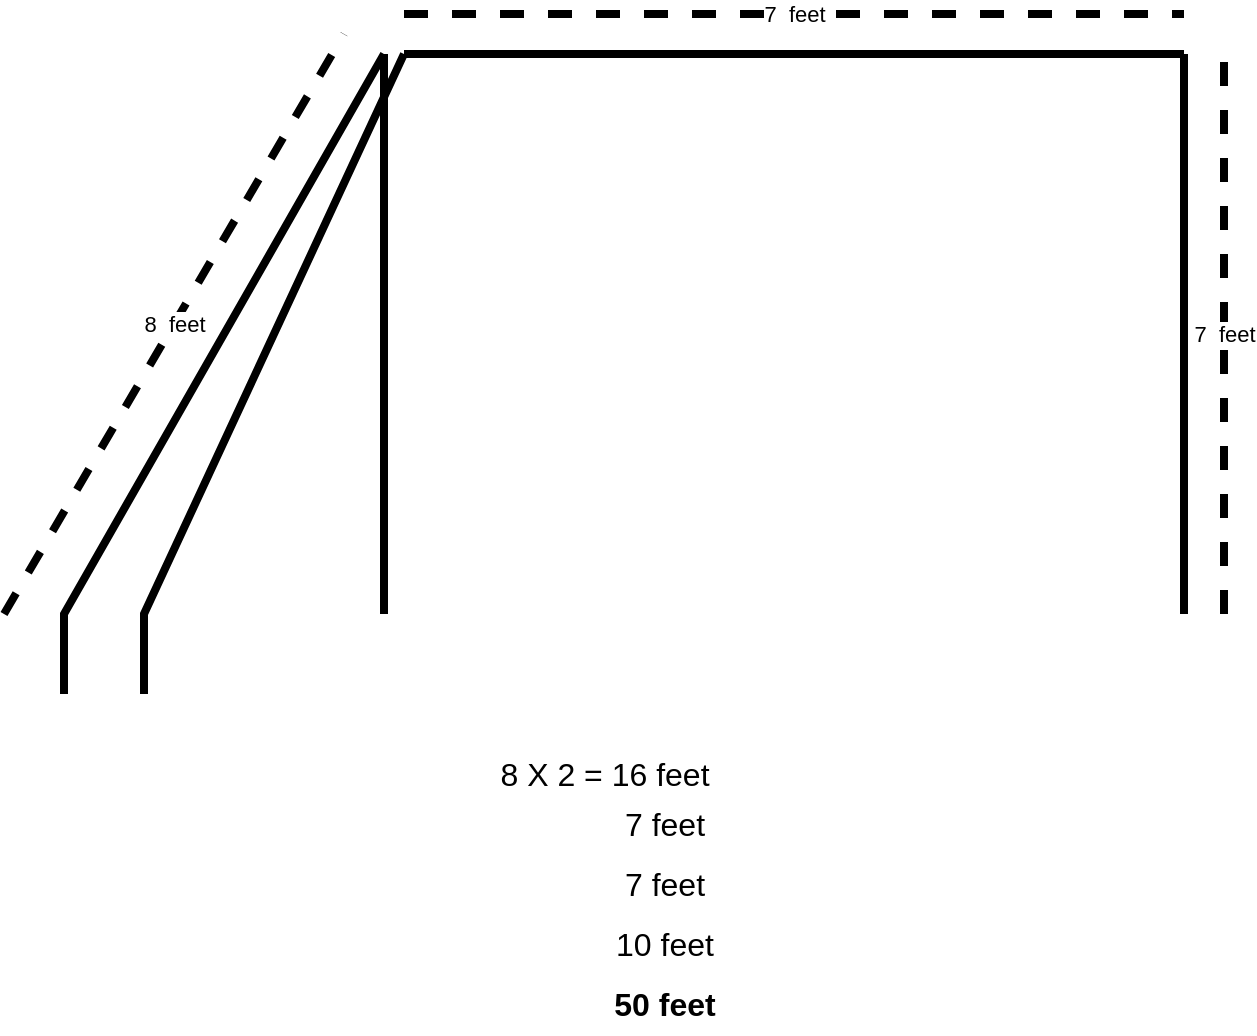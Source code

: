 <mxfile version="20.2.7" type="github" pages="2">
  <diagram id="Unyh-1CdF54ImqMLzRGK" name="hanging thread">
    <mxGraphModel dx="946" dy="615" grid="1" gridSize="10" guides="1" tooltips="1" connect="1" arrows="1" fold="1" page="1" pageScale="1" pageWidth="850" pageHeight="1100" math="0" shadow="0">
      <root>
        <mxCell id="0" />
        <mxCell id="1" parent="0" />
        <mxCell id="uFNHVfIqRroNIkpKN0Jr-1" value="" style="endArrow=none;html=1;rounded=0;strokeWidth=4;" edge="1" parent="1">
          <mxGeometry width="50" height="50" relative="1" as="geometry">
            <mxPoint x="280" y="360" as="sourcePoint" />
            <mxPoint x="280" y="80" as="targetPoint" />
          </mxGeometry>
        </mxCell>
        <mxCell id="uFNHVfIqRroNIkpKN0Jr-2" value="" style="endArrow=none;html=1;rounded=0;strokeWidth=4;" edge="1" parent="1">
          <mxGeometry width="50" height="50" relative="1" as="geometry">
            <mxPoint x="680" y="80" as="sourcePoint" />
            <mxPoint x="290" y="80" as="targetPoint" />
          </mxGeometry>
        </mxCell>
        <mxCell id="uFNHVfIqRroNIkpKN0Jr-3" value="" style="endArrow=none;html=1;rounded=0;strokeWidth=4;" edge="1" parent="1">
          <mxGeometry width="50" height="50" relative="1" as="geometry">
            <mxPoint x="120" y="400" as="sourcePoint" />
            <mxPoint x="280" y="80" as="targetPoint" />
            <Array as="points">
              <mxPoint x="120" y="360" />
            </Array>
          </mxGeometry>
        </mxCell>
        <mxCell id="uFNHVfIqRroNIkpKN0Jr-4" value="" style="endArrow=none;html=1;rounded=0;strokeWidth=4;" edge="1" parent="1">
          <mxGeometry width="50" height="50" relative="1" as="geometry">
            <mxPoint x="160" y="400" as="sourcePoint" />
            <mxPoint x="290" y="80" as="targetPoint" />
            <Array as="points">
              <mxPoint x="160" y="360" />
            </Array>
          </mxGeometry>
        </mxCell>
        <mxCell id="uFNHVfIqRroNIkpKN0Jr-5" value="" style="endArrow=none;html=1;rounded=0;strokeWidth=4;" edge="1" parent="1">
          <mxGeometry width="50" height="50" relative="1" as="geometry">
            <mxPoint x="680" y="360" as="sourcePoint" />
            <mxPoint x="680" y="80" as="targetPoint" />
          </mxGeometry>
        </mxCell>
        <mxCell id="O_a6c1Ur9gTzJGV34FGG-1" value="7&amp;nbsp; feet" style="endArrow=none;html=1;rounded=0;strokeWidth=4;dashed=1;" edge="1" parent="1">
          <mxGeometry relative="1" as="geometry">
            <mxPoint x="290" y="60" as="sourcePoint" />
            <mxPoint x="680" y="60" as="targetPoint" />
          </mxGeometry>
        </mxCell>
        <mxCell id="pHAMFPPeW5t_woRDko9c-2" value="7&amp;nbsp; feet" style="endArrow=none;html=1;rounded=0;strokeWidth=4;dashed=1;" edge="1" parent="1">
          <mxGeometry relative="1" as="geometry">
            <mxPoint x="700" y="360" as="sourcePoint" />
            <mxPoint x="700" y="80" as="targetPoint" />
          </mxGeometry>
        </mxCell>
        <mxCell id="pHAMFPPeW5t_woRDko9c-3" value="8&amp;nbsp; feet" style="endArrow=none;html=1;rounded=0;strokeWidth=4;dashed=1;" edge="1" parent="1">
          <mxGeometry relative="1" as="geometry">
            <mxPoint x="90" y="360" as="sourcePoint" />
            <mxPoint x="260" y="70" as="targetPoint" />
          </mxGeometry>
        </mxCell>
        <mxCell id="pHAMFPPeW5t_woRDko9c-4" value="8 X 2 = 16 feet" style="text;html=1;align=center;verticalAlign=middle;resizable=0;points=[];autosize=1;strokeColor=none;fillColor=none;fontSize=16;" vertex="1" parent="1">
          <mxGeometry x="325" y="425" width="130" height="30" as="geometry" />
        </mxCell>
        <mxCell id="pHAMFPPeW5t_woRDko9c-5" value="7 feet" style="text;html=1;align=center;verticalAlign=middle;resizable=0;points=[];autosize=1;strokeColor=none;fillColor=none;fontSize=16;" vertex="1" parent="1">
          <mxGeometry x="390" y="450" width="60" height="30" as="geometry" />
        </mxCell>
        <mxCell id="pHAMFPPeW5t_woRDko9c-6" value="7 feet" style="text;html=1;align=center;verticalAlign=middle;resizable=0;points=[];autosize=1;strokeColor=none;fillColor=none;fontSize=16;" vertex="1" parent="1">
          <mxGeometry x="390" y="480" width="60" height="30" as="geometry" />
        </mxCell>
        <mxCell id="pHAMFPPeW5t_woRDko9c-7" value="10 feet" style="text;html=1;align=center;verticalAlign=middle;resizable=0;points=[];autosize=1;strokeColor=none;fillColor=none;fontSize=16;" vertex="1" parent="1">
          <mxGeometry x="385" y="510" width="70" height="30" as="geometry" />
        </mxCell>
        <mxCell id="pHAMFPPeW5t_woRDko9c-8" value="50 feet" style="text;html=1;align=center;verticalAlign=middle;resizable=0;points=[];autosize=1;strokeColor=none;fillColor=none;fontSize=16;fontStyle=1" vertex="1" parent="1">
          <mxGeometry x="385" y="540" width="70" height="30" as="geometry" />
        </mxCell>
      </root>
    </mxGraphModel>
  </diagram>
  <diagram id="sV_SXg4tdSvP_JvB4NQs" name="drying-thread">
    <mxGraphModel dx="946" dy="615" grid="1" gridSize="10" guides="1" tooltips="1" connect="1" arrows="1" fold="1" page="1" pageScale="1" pageWidth="850" pageHeight="1100" math="0" shadow="0">
      <root>
        <mxCell id="0" />
        <mxCell id="1" parent="0" />
        <mxCell id="apoxgPY27GQ_0oNJoeqN-1" value="" style="endArrow=none;html=1;rounded=0;strokeWidth=4;" edge="1" parent="1">
          <mxGeometry width="50" height="50" relative="1" as="geometry">
            <mxPoint x="120" y="200" as="sourcePoint" />
            <mxPoint x="680" y="240" as="targetPoint" />
            <Array as="points">
              <mxPoint x="680" y="200" />
            </Array>
          </mxGeometry>
        </mxCell>
        <mxCell id="apoxgPY27GQ_0oNJoeqN-2" value="" style="endArrow=none;html=1;rounded=0;strokeWidth=4;" edge="1" parent="1">
          <mxGeometry width="50" height="50" relative="1" as="geometry">
            <mxPoint x="240" y="280" as="sourcePoint" />
            <mxPoint x="680" y="240" as="targetPoint" />
            <Array as="points">
              <mxPoint x="240" y="240" />
            </Array>
          </mxGeometry>
        </mxCell>
        <mxCell id="apoxgPY27GQ_0oNJoeqN-3" value="" style="endArrow=none;html=1;rounded=0;strokeWidth=4;" edge="1" parent="1">
          <mxGeometry width="50" height="50" relative="1" as="geometry">
            <mxPoint x="240" y="280" as="sourcePoint" />
            <mxPoint x="680" y="320" as="targetPoint" />
            <Array as="points">
              <mxPoint x="680" y="280" />
            </Array>
          </mxGeometry>
        </mxCell>
        <mxCell id="apoxgPY27GQ_0oNJoeqN-4" value="" style="endArrow=none;html=1;rounded=0;strokeWidth=4;" edge="1" parent="1">
          <mxGeometry width="50" height="50" relative="1" as="geometry">
            <mxPoint x="240" y="360" as="sourcePoint" />
            <mxPoint x="680" y="320" as="targetPoint" />
            <Array as="points">
              <mxPoint x="240" y="320" />
            </Array>
          </mxGeometry>
        </mxCell>
        <mxCell id="ToHKy7WGLjXZTQisnMmH-2" value="" style="endArrow=none;html=1;rounded=0;strokeWidth=4;" edge="1" parent="1">
          <mxGeometry width="50" height="50" relative="1" as="geometry">
            <mxPoint x="240" y="360" as="sourcePoint" />
            <mxPoint x="680" y="400" as="targetPoint" />
            <Array as="points">
              <mxPoint x="680" y="360" />
            </Array>
          </mxGeometry>
        </mxCell>
        <mxCell id="ToHKy7WGLjXZTQisnMmH-3" value="" style="endArrow=none;html=1;rounded=0;strokeWidth=4;" edge="1" parent="1">
          <mxGeometry width="50" height="50" relative="1" as="geometry">
            <mxPoint x="120" y="400" as="sourcePoint" />
            <mxPoint x="680" y="400" as="targetPoint" />
            <Array as="points">
              <mxPoint x="240" y="400" />
            </Array>
          </mxGeometry>
        </mxCell>
        <mxCell id="ToHKy7WGLjXZTQisnMmH-5" value="" style="endArrow=none;dashed=1;html=1;rounded=0;strokeWidth=4;" edge="1" parent="1">
          <mxGeometry width="50" height="50" relative="1" as="geometry">
            <mxPoint x="240" y="420" as="sourcePoint" />
            <mxPoint x="680" y="420" as="targetPoint" />
          </mxGeometry>
        </mxCell>
        <mxCell id="ToHKy7WGLjXZTQisnMmH-6" value="7 FEET" style="edgeLabel;html=1;align=center;verticalAlign=middle;resizable=0;points=[];fontStyle=1;spacingTop=1;spacing=0;fontSize=16;" vertex="1" connectable="0" parent="ToHKy7WGLjXZTQisnMmH-5">
          <mxGeometry x="0.118" relative="1" as="geometry">
            <mxPoint x="-16" as="offset" />
          </mxGeometry>
        </mxCell>
        <mxCell id="ToHKy7WGLjXZTQisnMmH-7" value="7 feet X 6 = 42 feet" style="text;html=1;align=center;verticalAlign=middle;resizable=0;points=[];autosize=1;strokeColor=none;fillColor=none;fontSize=16;" vertex="1" parent="1">
          <mxGeometry x="320" y="445" width="160" height="30" as="geometry" />
        </mxCell>
        <mxCell id="ToHKy7WGLjXZTQisnMmH-8" value="" style="endArrow=none;dashed=1;html=1;rounded=0;strokeWidth=4;" edge="1" parent="1">
          <mxGeometry width="50" height="50" relative="1" as="geometry">
            <mxPoint x="720" y="400" as="sourcePoint" />
            <mxPoint x="720" y="200" as="targetPoint" />
          </mxGeometry>
        </mxCell>
        <mxCell id="ToHKy7WGLjXZTQisnMmH-9" value="2.5 feet" style="edgeLabel;html=1;align=center;verticalAlign=middle;resizable=0;points=[];fontStyle=1;spacingTop=1;spacing=0;fontSize=16;" vertex="1" connectable="0" parent="ToHKy7WGLjXZTQisnMmH-8">
          <mxGeometry x="0.118" relative="1" as="geometry">
            <mxPoint y="12" as="offset" />
          </mxGeometry>
        </mxCell>
        <mxCell id="ToHKy7WGLjXZTQisnMmH-10" value="3 feet" style="text;html=1;align=center;verticalAlign=middle;resizable=0;points=[];autosize=1;strokeColor=none;fillColor=none;fontSize=16;" vertex="1" parent="1">
          <mxGeometry x="410" y="475" width="60" height="30" as="geometry" />
        </mxCell>
        <mxCell id="ToHKy7WGLjXZTQisnMmH-11" value="10 feet" style="text;html=1;align=center;verticalAlign=middle;resizable=0;points=[];autosize=1;strokeColor=none;fillColor=none;fontSize=16;" vertex="1" parent="1">
          <mxGeometry x="405" y="505" width="70" height="30" as="geometry" />
        </mxCell>
        <mxCell id="ToHKy7WGLjXZTQisnMmH-12" value="&lt;b&gt;55 feet&lt;/b&gt;" style="text;html=1;align=center;verticalAlign=middle;resizable=0;points=[];autosize=1;strokeColor=none;fillColor=none;fontSize=16;" vertex="1" parent="1">
          <mxGeometry x="400" y="535" width="70" height="30" as="geometry" />
        </mxCell>
      </root>
    </mxGraphModel>
  </diagram>
</mxfile>
